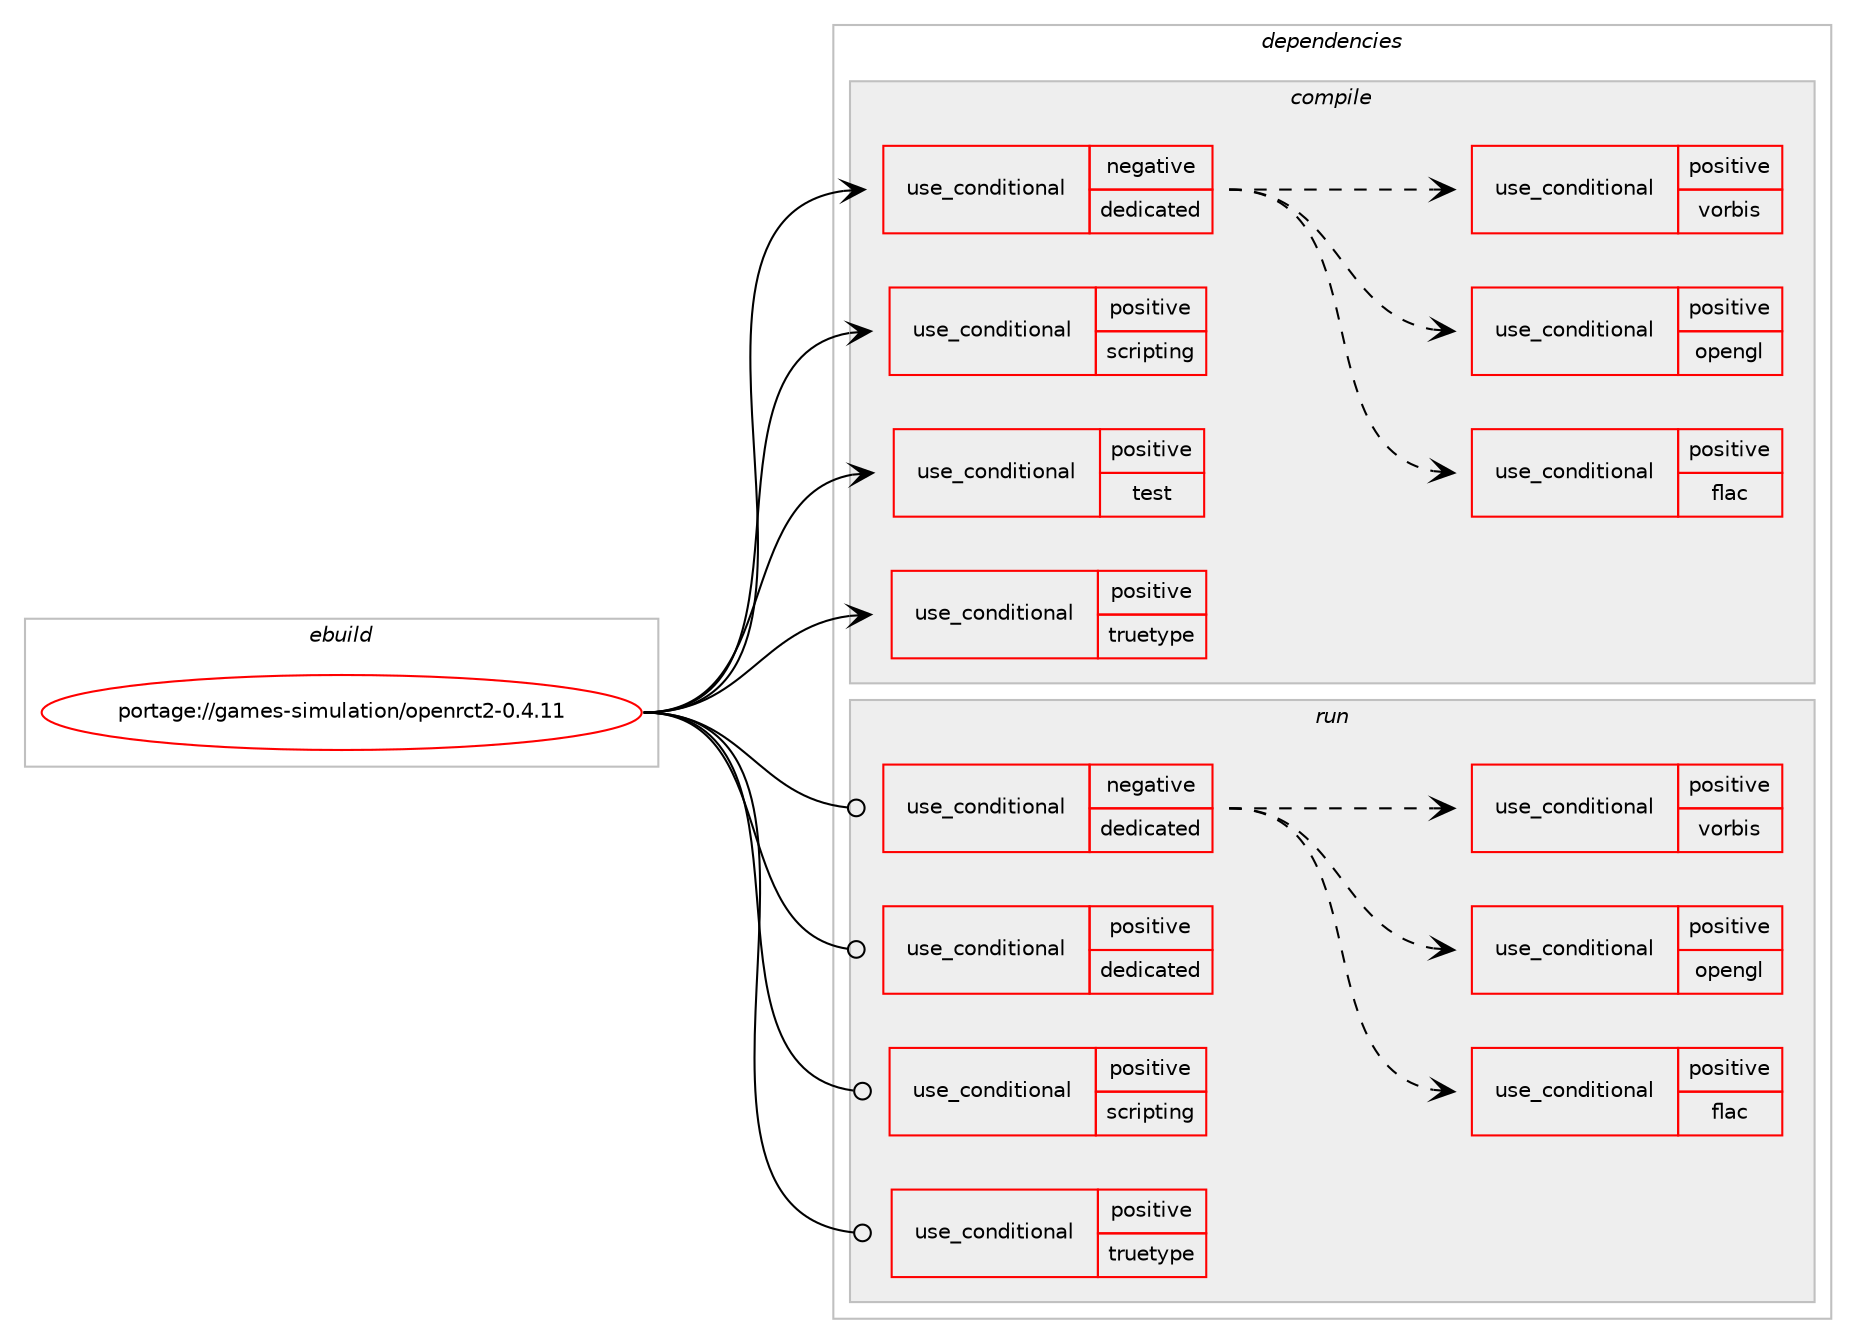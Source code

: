 digraph prolog {

# *************
# Graph options
# *************

newrank=true;
concentrate=true;
compound=true;
graph [rankdir=LR,fontname=Helvetica,fontsize=10,ranksep=1.5];#, ranksep=2.5, nodesep=0.2];
edge  [arrowhead=vee];
node  [fontname=Helvetica,fontsize=10];

# **********
# The ebuild
# **********

subgraph cluster_leftcol {
color=gray;
rank=same;
label=<<i>ebuild</i>>;
id [label="portage://games-simulation/openrct2-0.4.11", color=red, width=4, href="../games-simulation/openrct2-0.4.11.svg"];
}

# ****************
# The dependencies
# ****************

subgraph cluster_midcol {
color=gray;
label=<<i>dependencies</i>>;
subgraph cluster_compile {
fillcolor="#eeeeee";
style=filled;
label=<<i>compile</i>>;
subgraph cond63156 {
dependency116659 [label=<<TABLE BORDER="0" CELLBORDER="1" CELLSPACING="0" CELLPADDING="4"><TR><TD ROWSPAN="3" CELLPADDING="10">use_conditional</TD></TR><TR><TD>negative</TD></TR><TR><TD>dedicated</TD></TR></TABLE>>, shape=none, color=red];
# *** BEGIN UNKNOWN DEPENDENCY TYPE (TODO) ***
# dependency116659 -> package_dependency(portage://games-simulation/openrct2-0.4.11,install,no,media-libs,libsdl2,none,[,,],[],[])
# *** END UNKNOWN DEPENDENCY TYPE (TODO) ***

# *** BEGIN UNKNOWN DEPENDENCY TYPE (TODO) ***
# dependency116659 -> package_dependency(portage://games-simulation/openrct2-0.4.11,install,no,media-libs,speexdsp,none,[,,],[],[])
# *** END UNKNOWN DEPENDENCY TYPE (TODO) ***

subgraph cond63157 {
dependency116660 [label=<<TABLE BORDER="0" CELLBORDER="1" CELLSPACING="0" CELLPADDING="4"><TR><TD ROWSPAN="3" CELLPADDING="10">use_conditional</TD></TR><TR><TD>positive</TD></TR><TR><TD>flac</TD></TR></TABLE>>, shape=none, color=red];
# *** BEGIN UNKNOWN DEPENDENCY TYPE (TODO) ***
# dependency116660 -> package_dependency(portage://games-simulation/openrct2-0.4.11,install,no,media-libs,flac,none,[,,],any_same_slot,[])
# *** END UNKNOWN DEPENDENCY TYPE (TODO) ***

}
dependency116659:e -> dependency116660:w [weight=20,style="dashed",arrowhead="vee"];
subgraph cond63158 {
dependency116661 [label=<<TABLE BORDER="0" CELLBORDER="1" CELLSPACING="0" CELLPADDING="4"><TR><TD ROWSPAN="3" CELLPADDING="10">use_conditional</TD></TR><TR><TD>positive</TD></TR><TR><TD>opengl</TD></TR></TABLE>>, shape=none, color=red];
# *** BEGIN UNKNOWN DEPENDENCY TYPE (TODO) ***
# dependency116661 -> package_dependency(portage://games-simulation/openrct2-0.4.11,install,no,virtual,opengl,none,[,,],[],[])
# *** END UNKNOWN DEPENDENCY TYPE (TODO) ***

}
dependency116659:e -> dependency116661:w [weight=20,style="dashed",arrowhead="vee"];
subgraph cond63159 {
dependency116662 [label=<<TABLE BORDER="0" CELLBORDER="1" CELLSPACING="0" CELLPADDING="4"><TR><TD ROWSPAN="3" CELLPADDING="10">use_conditional</TD></TR><TR><TD>positive</TD></TR><TR><TD>vorbis</TD></TR></TABLE>>, shape=none, color=red];
# *** BEGIN UNKNOWN DEPENDENCY TYPE (TODO) ***
# dependency116662 -> package_dependency(portage://games-simulation/openrct2-0.4.11,install,no,media-libs,libvorbis,none,[,,],[],[])
# *** END UNKNOWN DEPENDENCY TYPE (TODO) ***

}
dependency116659:e -> dependency116662:w [weight=20,style="dashed",arrowhead="vee"];
}
id:e -> dependency116659:w [weight=20,style="solid",arrowhead="vee"];
subgraph cond63160 {
dependency116663 [label=<<TABLE BORDER="0" CELLBORDER="1" CELLSPACING="0" CELLPADDING="4"><TR><TD ROWSPAN="3" CELLPADDING="10">use_conditional</TD></TR><TR><TD>positive</TD></TR><TR><TD>scripting</TD></TR></TABLE>>, shape=none, color=red];
# *** BEGIN UNKNOWN DEPENDENCY TYPE (TODO) ***
# dependency116663 -> package_dependency(portage://games-simulation/openrct2-0.4.11,install,no,dev-lang,duktape,none,[,,],any_same_slot,[])
# *** END UNKNOWN DEPENDENCY TYPE (TODO) ***

}
id:e -> dependency116663:w [weight=20,style="solid",arrowhead="vee"];
subgraph cond63161 {
dependency116664 [label=<<TABLE BORDER="0" CELLBORDER="1" CELLSPACING="0" CELLPADDING="4"><TR><TD ROWSPAN="3" CELLPADDING="10">use_conditional</TD></TR><TR><TD>positive</TD></TR><TR><TD>test</TD></TR></TABLE>>, shape=none, color=red];
# *** BEGIN UNKNOWN DEPENDENCY TYPE (TODO) ***
# dependency116664 -> package_dependency(portage://games-simulation/openrct2-0.4.11,install,no,dev-cpp,gtest,none,[,,],[],[])
# *** END UNKNOWN DEPENDENCY TYPE (TODO) ***

}
id:e -> dependency116664:w [weight=20,style="solid",arrowhead="vee"];
subgraph cond63162 {
dependency116665 [label=<<TABLE BORDER="0" CELLBORDER="1" CELLSPACING="0" CELLPADDING="4"><TR><TD ROWSPAN="3" CELLPADDING="10">use_conditional</TD></TR><TR><TD>positive</TD></TR><TR><TD>truetype</TD></TR></TABLE>>, shape=none, color=red];
# *** BEGIN UNKNOWN DEPENDENCY TYPE (TODO) ***
# dependency116665 -> package_dependency(portage://games-simulation/openrct2-0.4.11,install,no,media-libs,fontconfig,none,[,,],[slot(1.0)],[])
# *** END UNKNOWN DEPENDENCY TYPE (TODO) ***

# *** BEGIN UNKNOWN DEPENDENCY TYPE (TODO) ***
# dependency116665 -> package_dependency(portage://games-simulation/openrct2-0.4.11,install,no,media-libs,freetype,none,[,,],[slot(2)],[])
# *** END UNKNOWN DEPENDENCY TYPE (TODO) ***

}
id:e -> dependency116665:w [weight=20,style="solid",arrowhead="vee"];
# *** BEGIN UNKNOWN DEPENDENCY TYPE (TODO) ***
# id -> package_dependency(portage://games-simulation/openrct2-0.4.11,install,no,dev-cpp,nlohmann_json,none,[,,],[],[])
# *** END UNKNOWN DEPENDENCY TYPE (TODO) ***

# *** BEGIN UNKNOWN DEPENDENCY TYPE (TODO) ***
# id -> package_dependency(portage://games-simulation/openrct2-0.4.11,install,no,dev-libs,icu,none,[,,],any_same_slot,[])
# *** END UNKNOWN DEPENDENCY TYPE (TODO) ***

# *** BEGIN UNKNOWN DEPENDENCY TYPE (TODO) ***
# id -> package_dependency(portage://games-simulation/openrct2-0.4.11,install,no,dev-libs,jansson,none,[,,],any_same_slot,[])
# *** END UNKNOWN DEPENDENCY TYPE (TODO) ***

# *** BEGIN UNKNOWN DEPENDENCY TYPE (TODO) ***
# id -> package_dependency(portage://games-simulation/openrct2-0.4.11,install,no,dev-libs,libzip,none,[,,],any_same_slot,[])
# *** END UNKNOWN DEPENDENCY TYPE (TODO) ***

# *** BEGIN UNKNOWN DEPENDENCY TYPE (TODO) ***
# id -> package_dependency(portage://games-simulation/openrct2-0.4.11,install,no,dev-libs,openssl,none,[,,],[slot(0),equal],[])
# *** END UNKNOWN DEPENDENCY TYPE (TODO) ***

# *** BEGIN UNKNOWN DEPENDENCY TYPE (TODO) ***
# id -> package_dependency(portage://games-simulation/openrct2-0.4.11,install,no,media-libs,libpng,none,[,,],any_same_slot,[])
# *** END UNKNOWN DEPENDENCY TYPE (TODO) ***

# *** BEGIN UNKNOWN DEPENDENCY TYPE (TODO) ***
# id -> package_dependency(portage://games-simulation/openrct2-0.4.11,install,no,net-misc,curl,none,[,,],[],[use(enable(ssl),none)])
# *** END UNKNOWN DEPENDENCY TYPE (TODO) ***

# *** BEGIN UNKNOWN DEPENDENCY TYPE (TODO) ***
# id -> package_dependency(portage://games-simulation/openrct2-0.4.11,install,no,sys-libs,zlib,none,[,,],[],[])
# *** END UNKNOWN DEPENDENCY TYPE (TODO) ***

}
subgraph cluster_compileandrun {
fillcolor="#eeeeee";
style=filled;
label=<<i>compile and run</i>>;
}
subgraph cluster_run {
fillcolor="#eeeeee";
style=filled;
label=<<i>run</i>>;
subgraph cond63163 {
dependency116666 [label=<<TABLE BORDER="0" CELLBORDER="1" CELLSPACING="0" CELLPADDING="4"><TR><TD ROWSPAN="3" CELLPADDING="10">use_conditional</TD></TR><TR><TD>negative</TD></TR><TR><TD>dedicated</TD></TR></TABLE>>, shape=none, color=red];
# *** BEGIN UNKNOWN DEPENDENCY TYPE (TODO) ***
# dependency116666 -> package_dependency(portage://games-simulation/openrct2-0.4.11,run,no,media-libs,libsdl2,none,[,,],[],[])
# *** END UNKNOWN DEPENDENCY TYPE (TODO) ***

# *** BEGIN UNKNOWN DEPENDENCY TYPE (TODO) ***
# dependency116666 -> package_dependency(portage://games-simulation/openrct2-0.4.11,run,no,media-libs,speexdsp,none,[,,],[],[])
# *** END UNKNOWN DEPENDENCY TYPE (TODO) ***

subgraph cond63164 {
dependency116667 [label=<<TABLE BORDER="0" CELLBORDER="1" CELLSPACING="0" CELLPADDING="4"><TR><TD ROWSPAN="3" CELLPADDING="10">use_conditional</TD></TR><TR><TD>positive</TD></TR><TR><TD>flac</TD></TR></TABLE>>, shape=none, color=red];
# *** BEGIN UNKNOWN DEPENDENCY TYPE (TODO) ***
# dependency116667 -> package_dependency(portage://games-simulation/openrct2-0.4.11,run,no,media-libs,flac,none,[,,],any_same_slot,[])
# *** END UNKNOWN DEPENDENCY TYPE (TODO) ***

}
dependency116666:e -> dependency116667:w [weight=20,style="dashed",arrowhead="vee"];
subgraph cond63165 {
dependency116668 [label=<<TABLE BORDER="0" CELLBORDER="1" CELLSPACING="0" CELLPADDING="4"><TR><TD ROWSPAN="3" CELLPADDING="10">use_conditional</TD></TR><TR><TD>positive</TD></TR><TR><TD>opengl</TD></TR></TABLE>>, shape=none, color=red];
# *** BEGIN UNKNOWN DEPENDENCY TYPE (TODO) ***
# dependency116668 -> package_dependency(portage://games-simulation/openrct2-0.4.11,run,no,virtual,opengl,none,[,,],[],[])
# *** END UNKNOWN DEPENDENCY TYPE (TODO) ***

}
dependency116666:e -> dependency116668:w [weight=20,style="dashed",arrowhead="vee"];
subgraph cond63166 {
dependency116669 [label=<<TABLE BORDER="0" CELLBORDER="1" CELLSPACING="0" CELLPADDING="4"><TR><TD ROWSPAN="3" CELLPADDING="10">use_conditional</TD></TR><TR><TD>positive</TD></TR><TR><TD>vorbis</TD></TR></TABLE>>, shape=none, color=red];
# *** BEGIN UNKNOWN DEPENDENCY TYPE (TODO) ***
# dependency116669 -> package_dependency(portage://games-simulation/openrct2-0.4.11,run,no,media-libs,libvorbis,none,[,,],[],[])
# *** END UNKNOWN DEPENDENCY TYPE (TODO) ***

}
dependency116666:e -> dependency116669:w [weight=20,style="dashed",arrowhead="vee"];
}
id:e -> dependency116666:w [weight=20,style="solid",arrowhead="odot"];
subgraph cond63167 {
dependency116670 [label=<<TABLE BORDER="0" CELLBORDER="1" CELLSPACING="0" CELLPADDING="4"><TR><TD ROWSPAN="3" CELLPADDING="10">use_conditional</TD></TR><TR><TD>positive</TD></TR><TR><TD>dedicated</TD></TR></TABLE>>, shape=none, color=red];
# *** BEGIN UNKNOWN DEPENDENCY TYPE (TODO) ***
# dependency116670 -> package_dependency(portage://games-simulation/openrct2-0.4.11,run,no,acct-group,openrct2,none,[,,],[],[])
# *** END UNKNOWN DEPENDENCY TYPE (TODO) ***

# *** BEGIN UNKNOWN DEPENDENCY TYPE (TODO) ***
# dependency116670 -> package_dependency(portage://games-simulation/openrct2-0.4.11,run,no,acct-user,openrct2,none,[,,],[],[])
# *** END UNKNOWN DEPENDENCY TYPE (TODO) ***

}
id:e -> dependency116670:w [weight=20,style="solid",arrowhead="odot"];
subgraph cond63168 {
dependency116671 [label=<<TABLE BORDER="0" CELLBORDER="1" CELLSPACING="0" CELLPADDING="4"><TR><TD ROWSPAN="3" CELLPADDING="10">use_conditional</TD></TR><TR><TD>positive</TD></TR><TR><TD>scripting</TD></TR></TABLE>>, shape=none, color=red];
# *** BEGIN UNKNOWN DEPENDENCY TYPE (TODO) ***
# dependency116671 -> package_dependency(portage://games-simulation/openrct2-0.4.11,run,no,dev-lang,duktape,none,[,,],any_same_slot,[])
# *** END UNKNOWN DEPENDENCY TYPE (TODO) ***

}
id:e -> dependency116671:w [weight=20,style="solid",arrowhead="odot"];
subgraph cond63169 {
dependency116672 [label=<<TABLE BORDER="0" CELLBORDER="1" CELLSPACING="0" CELLPADDING="4"><TR><TD ROWSPAN="3" CELLPADDING="10">use_conditional</TD></TR><TR><TD>positive</TD></TR><TR><TD>truetype</TD></TR></TABLE>>, shape=none, color=red];
# *** BEGIN UNKNOWN DEPENDENCY TYPE (TODO) ***
# dependency116672 -> package_dependency(portage://games-simulation/openrct2-0.4.11,run,no,media-libs,fontconfig,none,[,,],[slot(1.0)],[])
# *** END UNKNOWN DEPENDENCY TYPE (TODO) ***

# *** BEGIN UNKNOWN DEPENDENCY TYPE (TODO) ***
# dependency116672 -> package_dependency(portage://games-simulation/openrct2-0.4.11,run,no,media-libs,freetype,none,[,,],[slot(2)],[])
# *** END UNKNOWN DEPENDENCY TYPE (TODO) ***

}
id:e -> dependency116672:w [weight=20,style="solid",arrowhead="odot"];
# *** BEGIN UNKNOWN DEPENDENCY TYPE (TODO) ***
# id -> package_dependency(portage://games-simulation/openrct2-0.4.11,run,no,dev-libs,icu,none,[,,],any_same_slot,[])
# *** END UNKNOWN DEPENDENCY TYPE (TODO) ***

# *** BEGIN UNKNOWN DEPENDENCY TYPE (TODO) ***
# id -> package_dependency(portage://games-simulation/openrct2-0.4.11,run,no,dev-libs,jansson,none,[,,],any_same_slot,[])
# *** END UNKNOWN DEPENDENCY TYPE (TODO) ***

# *** BEGIN UNKNOWN DEPENDENCY TYPE (TODO) ***
# id -> package_dependency(portage://games-simulation/openrct2-0.4.11,run,no,dev-libs,libzip,none,[,,],any_same_slot,[])
# *** END UNKNOWN DEPENDENCY TYPE (TODO) ***

# *** BEGIN UNKNOWN DEPENDENCY TYPE (TODO) ***
# id -> package_dependency(portage://games-simulation/openrct2-0.4.11,run,no,dev-libs,openssl,none,[,,],[slot(0),equal],[])
# *** END UNKNOWN DEPENDENCY TYPE (TODO) ***

# *** BEGIN UNKNOWN DEPENDENCY TYPE (TODO) ***
# id -> package_dependency(portage://games-simulation/openrct2-0.4.11,run,no,media-libs,libpng,none,[,,],any_same_slot,[])
# *** END UNKNOWN DEPENDENCY TYPE (TODO) ***

# *** BEGIN UNKNOWN DEPENDENCY TYPE (TODO) ***
# id -> package_dependency(portage://games-simulation/openrct2-0.4.11,run,no,net-misc,curl,none,[,,],[],[use(enable(ssl),none)])
# *** END UNKNOWN DEPENDENCY TYPE (TODO) ***

# *** BEGIN UNKNOWN DEPENDENCY TYPE (TODO) ***
# id -> package_dependency(portage://games-simulation/openrct2-0.4.11,run,no,sys-libs,zlib,none,[,,],[],[])
# *** END UNKNOWN DEPENDENCY TYPE (TODO) ***

}
}

# **************
# The candidates
# **************

subgraph cluster_choices {
rank=same;
color=gray;
label=<<i>candidates</i>>;

}

}
